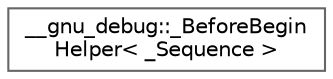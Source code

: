 digraph "Graphical Class Hierarchy"
{
 // LATEX_PDF_SIZE
  bgcolor="transparent";
  edge [fontname=Helvetica,fontsize=10,labelfontname=Helvetica,labelfontsize=10];
  node [fontname=Helvetica,fontsize=10,shape=box,height=0.2,width=0.4];
  rankdir="LR";
  Node0 [id="Node000000",label="__gnu_debug::_BeforeBegin\lHelper\< _Sequence \>",height=0.2,width=0.4,color="grey40", fillcolor="white", style="filled",URL="$struct____gnu__debug_1_1___before_begin_helper.html",tooltip=" "];
}
